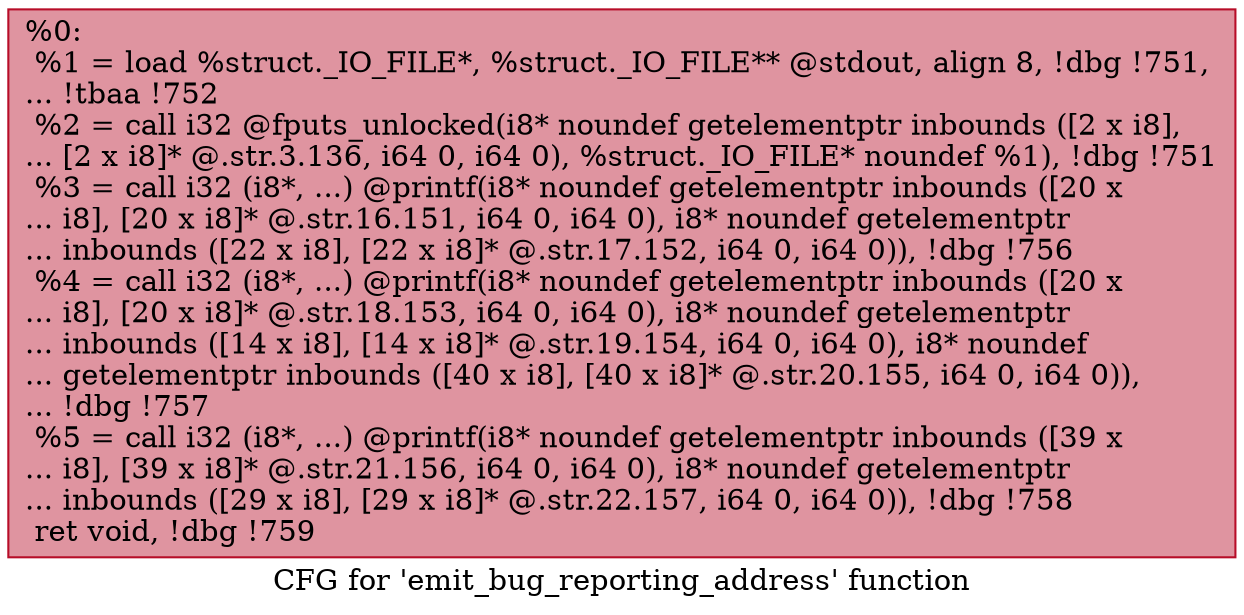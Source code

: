 digraph "CFG for 'emit_bug_reporting_address' function" {
	label="CFG for 'emit_bug_reporting_address' function";

	Node0x11a1150 [shape=record,color="#b70d28ff", style=filled, fillcolor="#b70d2870",label="{%0:\l  %1 = load %struct._IO_FILE*, %struct._IO_FILE** @stdout, align 8, !dbg !751,\l... !tbaa !752\l  %2 = call i32 @fputs_unlocked(i8* noundef getelementptr inbounds ([2 x i8],\l... [2 x i8]* @.str.3.136, i64 0, i64 0), %struct._IO_FILE* noundef %1), !dbg !751\l  %3 = call i32 (i8*, ...) @printf(i8* noundef getelementptr inbounds ([20 x\l... i8], [20 x i8]* @.str.16.151, i64 0, i64 0), i8* noundef getelementptr\l... inbounds ([22 x i8], [22 x i8]* @.str.17.152, i64 0, i64 0)), !dbg !756\l  %4 = call i32 (i8*, ...) @printf(i8* noundef getelementptr inbounds ([20 x\l... i8], [20 x i8]* @.str.18.153, i64 0, i64 0), i8* noundef getelementptr\l... inbounds ([14 x i8], [14 x i8]* @.str.19.154, i64 0, i64 0), i8* noundef\l... getelementptr inbounds ([40 x i8], [40 x i8]* @.str.20.155, i64 0, i64 0)),\l... !dbg !757\l  %5 = call i32 (i8*, ...) @printf(i8* noundef getelementptr inbounds ([39 x\l... i8], [39 x i8]* @.str.21.156, i64 0, i64 0), i8* noundef getelementptr\l... inbounds ([29 x i8], [29 x i8]* @.str.22.157, i64 0, i64 0)), !dbg !758\l  ret void, !dbg !759\l}"];
}
